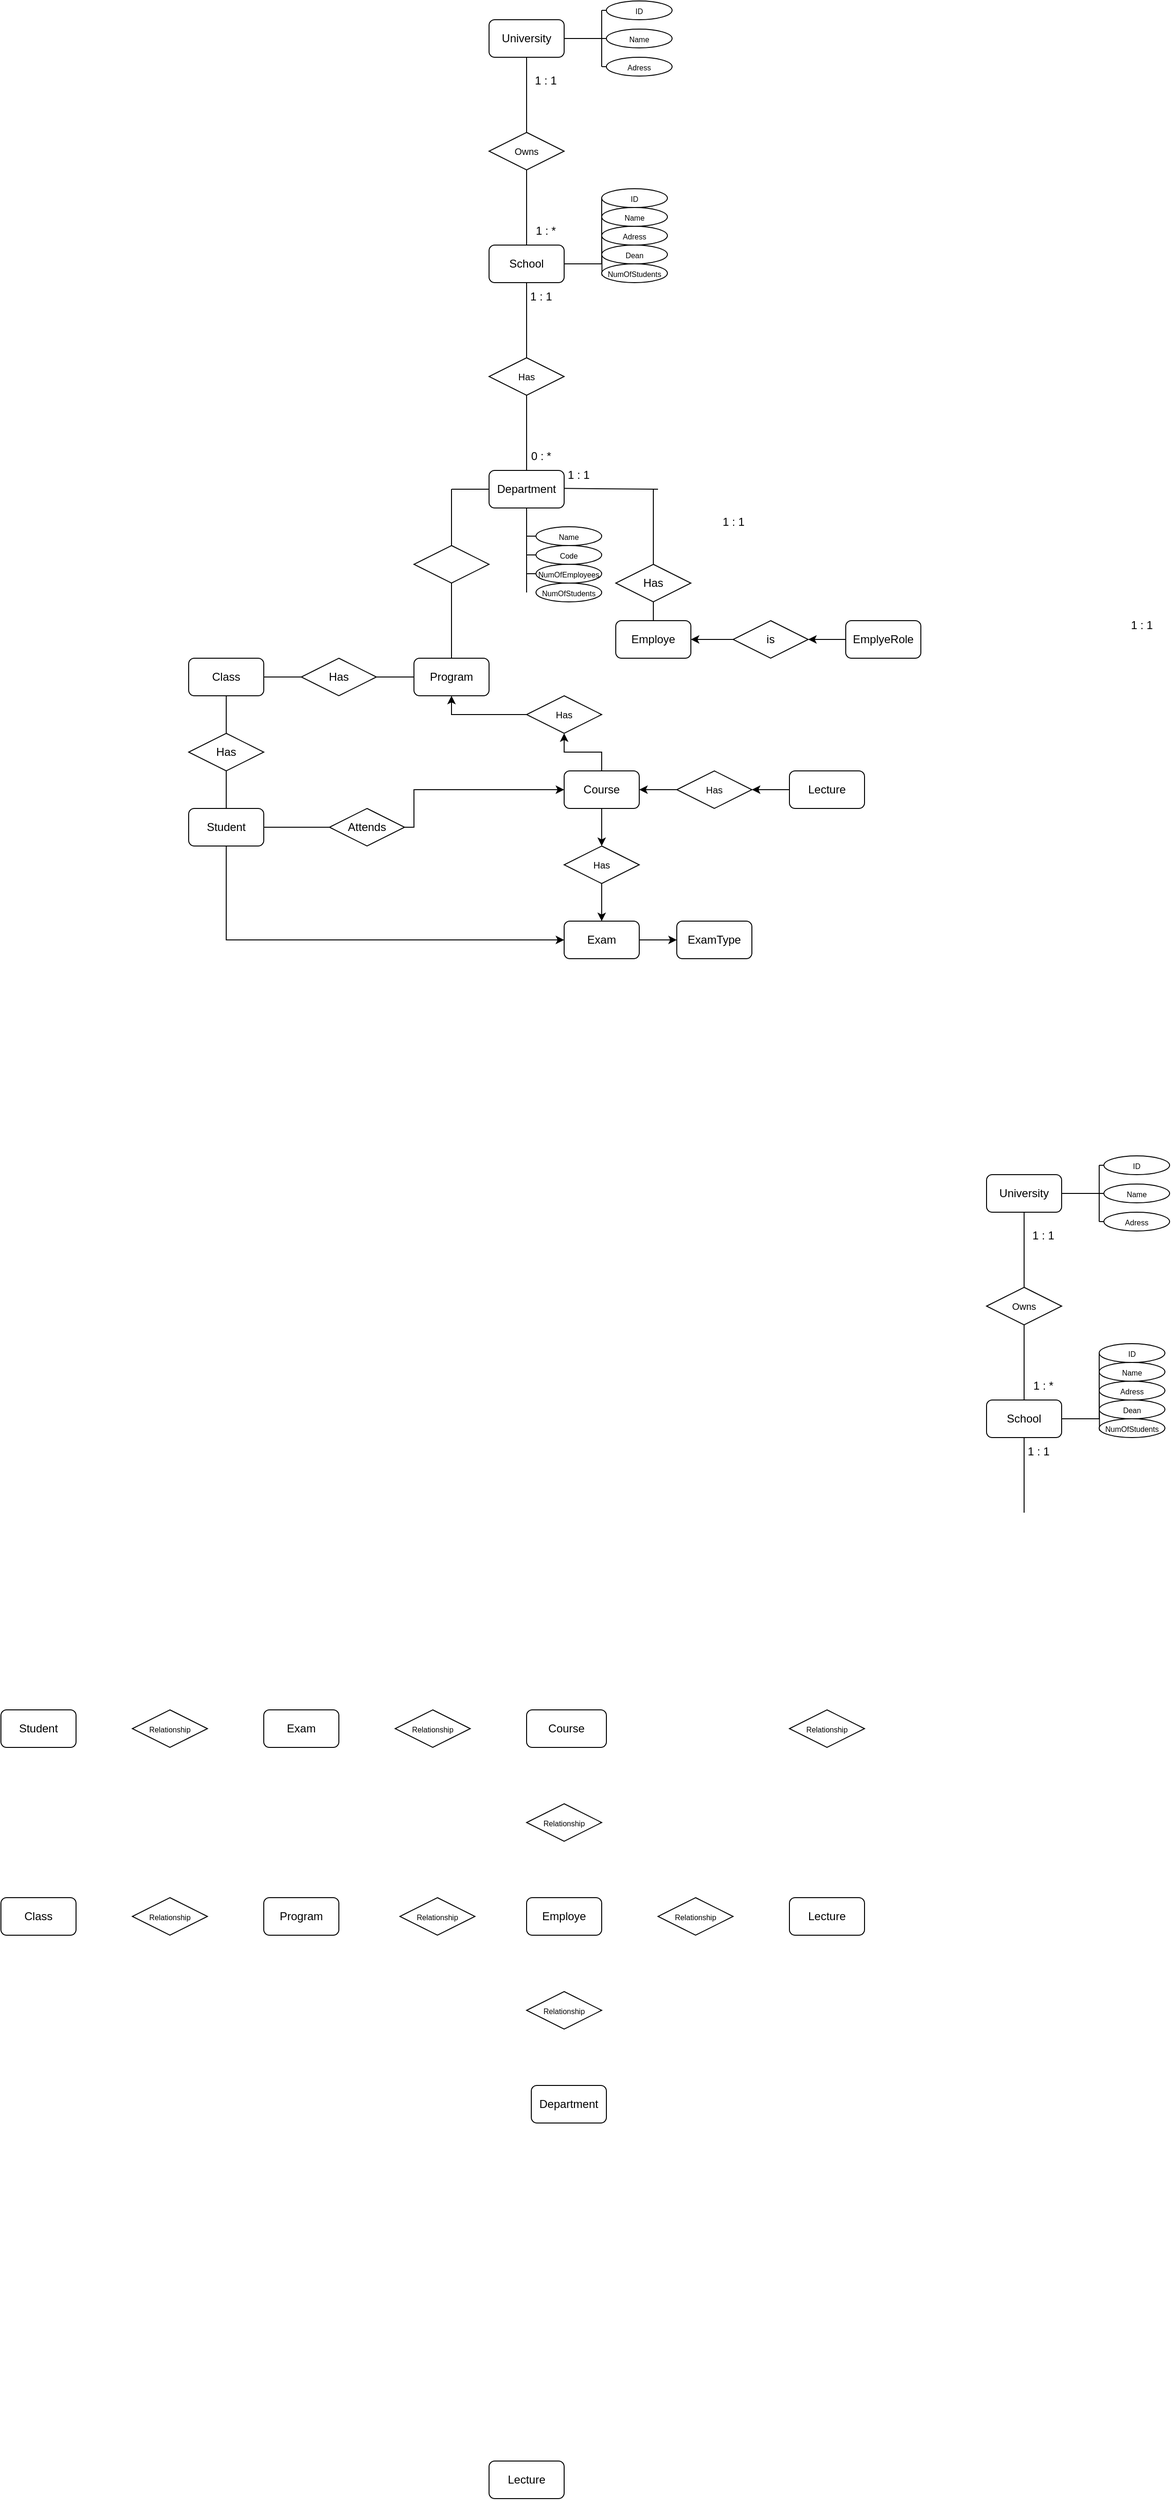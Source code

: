 <mxfile version="22.1.22" type="github">
  <diagram name="Page-1" id="-8_jqryATw5m6fWF47L4">
    <mxGraphModel dx="2916" dy="1145" grid="1" gridSize="10" guides="1" tooltips="1" connect="1" arrows="1" fold="1" page="1" pageScale="1" pageWidth="850" pageHeight="1100" math="0" shadow="0">
      <root>
        <mxCell id="0" />
        <mxCell id="1" parent="0" />
        <mxCell id="e0mLA-WiKFHPmeCHb7jd-38" value="" style="edgeStyle=orthogonalEdgeStyle;rounded=0;orthogonalLoop=1;jettySize=auto;html=1;endArrow=none;endFill=0;entryX=0.5;entryY=0;entryDx=0;entryDy=0;" parent="1" source="e0mLA-WiKFHPmeCHb7jd-3" target="e0mLA-WiKFHPmeCHb7jd-68" edge="1">
          <mxGeometry relative="1" as="geometry">
            <mxPoint x="520" y="400" as="targetPoint" />
          </mxGeometry>
        </mxCell>
        <mxCell id="e0mLA-WiKFHPmeCHb7jd-3" value="School" style="rounded=1;whiteSpace=wrap;html=1;" parent="1" vertex="1">
          <mxGeometry x="480" y="280" width="80" height="40" as="geometry" />
        </mxCell>
        <mxCell id="e0mLA-WiKFHPmeCHb7jd-4" value="University" style="rounded=1;whiteSpace=wrap;html=1;" parent="1" vertex="1">
          <mxGeometry x="480" y="40" width="80" height="40" as="geometry" />
        </mxCell>
        <mxCell id="e0mLA-WiKFHPmeCHb7jd-11" style="edgeStyle=orthogonalEdgeStyle;rounded=0;orthogonalLoop=1;jettySize=auto;html=1;exitX=0.5;exitY=0;exitDx=0;exitDy=0;entryX=0.5;entryY=1;entryDx=0;entryDy=0;endArrow=none;endFill=0;" parent="1" source="e0mLA-WiKFHPmeCHb7jd-69" target="e0mLA-WiKFHPmeCHb7jd-4" edge="1">
          <mxGeometry relative="1" as="geometry">
            <mxPoint x="520" y="171.25" as="sourcePoint" />
          </mxGeometry>
        </mxCell>
        <mxCell id="e0mLA-WiKFHPmeCHb7jd-10" value="" style="endArrow=none;html=1;rounded=0;exitX=0.5;exitY=0;exitDx=0;exitDy=0;entryX=0.5;entryY=1;entryDx=0;entryDy=0;" parent="1" source="e0mLA-WiKFHPmeCHb7jd-3" target="e0mLA-WiKFHPmeCHb7jd-69" edge="1">
          <mxGeometry width="50" height="50" relative="1" as="geometry">
            <mxPoint x="570" y="200" as="sourcePoint" />
            <mxPoint x="520" y="223.75" as="targetPoint" />
          </mxGeometry>
        </mxCell>
        <mxCell id="e0mLA-WiKFHPmeCHb7jd-12" value="1 : *" style="text;html=1;align=center;verticalAlign=middle;resizable=0;points=[];autosize=1;strokeColor=none;fillColor=none;" parent="1" vertex="1">
          <mxGeometry x="520" y="250" width="40" height="30" as="geometry" />
        </mxCell>
        <mxCell id="e0mLA-WiKFHPmeCHb7jd-13" value="1 : 1" style="text;html=1;align=center;verticalAlign=middle;resizable=0;points=[];autosize=1;strokeColor=none;fillColor=none;" parent="1" vertex="1">
          <mxGeometry x="515" y="90" width="50" height="30" as="geometry" />
        </mxCell>
        <mxCell id="e0mLA-WiKFHPmeCHb7jd-36" value="" style="edgeStyle=orthogonalEdgeStyle;rounded=0;orthogonalLoop=1;jettySize=auto;html=1;endArrow=none;endFill=0;entryX=0.5;entryY=1;entryDx=0;entryDy=0;entryPerimeter=0;" parent="1" source="e0mLA-WiKFHPmeCHb7jd-34" target="e0mLA-WiKFHPmeCHb7jd-68" edge="1">
          <mxGeometry relative="1" as="geometry">
            <mxPoint x="520.021" y="460.625" as="targetPoint" />
          </mxGeometry>
        </mxCell>
        <mxCell id="B3pZKYcBKJ9FjqB-BN67-42" style="edgeStyle=orthogonalEdgeStyle;rounded=0;orthogonalLoop=1;jettySize=auto;html=1;exitX=0.5;exitY=1;exitDx=0;exitDy=0;endArrow=none;endFill=0;" edge="1" parent="1" source="e0mLA-WiKFHPmeCHb7jd-34">
          <mxGeometry relative="1" as="geometry">
            <mxPoint x="520" y="650" as="targetPoint" />
          </mxGeometry>
        </mxCell>
        <mxCell id="e0mLA-WiKFHPmeCHb7jd-34" value="Department" style="rounded=1;whiteSpace=wrap;html=1;" parent="1" vertex="1">
          <mxGeometry x="480" y="520" width="80" height="40" as="geometry" />
        </mxCell>
        <mxCell id="e0mLA-WiKFHPmeCHb7jd-84" value="" style="edgeStyle=orthogonalEdgeStyle;rounded=0;orthogonalLoop=1;jettySize=auto;html=1;endArrow=none;endFill=0;" parent="1" source="e0mLA-WiKFHPmeCHb7jd-40" target="e0mLA-WiKFHPmeCHb7jd-83" edge="1">
          <mxGeometry relative="1" as="geometry" />
        </mxCell>
        <mxCell id="e0mLA-WiKFHPmeCHb7jd-40" value="Program" style="rounded=1;whiteSpace=wrap;html=1;" parent="1" vertex="1">
          <mxGeometry x="400" y="720" width="80" height="40" as="geometry" />
        </mxCell>
        <mxCell id="B3pZKYcBKJ9FjqB-BN67-111" value="" style="edgeStyle=orthogonalEdgeStyle;rounded=0;orthogonalLoop=1;jettySize=auto;html=1;" edge="1" parent="1" source="e0mLA-WiKFHPmeCHb7jd-43" target="B3pZKYcBKJ9FjqB-BN67-110">
          <mxGeometry relative="1" as="geometry" />
        </mxCell>
        <mxCell id="B3pZKYcBKJ9FjqB-BN67-113" style="edgeStyle=orthogonalEdgeStyle;rounded=0;orthogonalLoop=1;jettySize=auto;html=1;exitX=0.5;exitY=0;exitDx=0;exitDy=0;entryX=0.5;entryY=1;entryDx=0;entryDy=0;" edge="1" parent="1" source="e0mLA-WiKFHPmeCHb7jd-43" target="B3pZKYcBKJ9FjqB-BN67-93">
          <mxGeometry relative="1" as="geometry" />
        </mxCell>
        <mxCell id="e0mLA-WiKFHPmeCHb7jd-43" value="Course" style="rounded=1;whiteSpace=wrap;html=1;" parent="1" vertex="1">
          <mxGeometry x="560" y="840" width="80" height="40" as="geometry" />
        </mxCell>
        <mxCell id="e0mLA-WiKFHPmeCHb7jd-48" value="Employe" style="rounded=1;whiteSpace=wrap;html=1;" parent="1" vertex="1">
          <mxGeometry x="615" y="680" width="80" height="40" as="geometry" />
        </mxCell>
        <mxCell id="e0mLA-WiKFHPmeCHb7jd-73" value="" style="edgeStyle=orthogonalEdgeStyle;rounded=0;orthogonalLoop=1;jettySize=auto;html=1;endArrow=none;endFill=0;" parent="1" source="e0mLA-WiKFHPmeCHb7jd-65" target="e0mLA-WiKFHPmeCHb7jd-48" edge="1">
          <mxGeometry relative="1" as="geometry" />
        </mxCell>
        <mxCell id="B3pZKYcBKJ9FjqB-BN67-96" style="edgeStyle=orthogonalEdgeStyle;rounded=0;orthogonalLoop=1;jettySize=auto;html=1;endArrow=none;endFill=0;" edge="1" parent="1" source="e0mLA-WiKFHPmeCHb7jd-65">
          <mxGeometry relative="1" as="geometry">
            <mxPoint x="655" y="540" as="targetPoint" />
          </mxGeometry>
        </mxCell>
        <mxCell id="e0mLA-WiKFHPmeCHb7jd-65" value="Has" style="rhombus;whiteSpace=wrap;html=1;" parent="1" vertex="1">
          <mxGeometry x="615" y="620" width="80" height="40" as="geometry" />
        </mxCell>
        <mxCell id="e0mLA-WiKFHPmeCHb7jd-66" value="" style="rhombus;whiteSpace=wrap;html=1;" parent="1" vertex="1">
          <mxGeometry x="400" y="600" width="80" height="40" as="geometry" />
        </mxCell>
        <mxCell id="e0mLA-WiKFHPmeCHb7jd-68" value="&lt;font style=&quot;font-size: 10px;&quot;&gt;Has&lt;/font&gt;" style="rhombus;whiteSpace=wrap;html=1;" parent="1" vertex="1">
          <mxGeometry x="480" y="400" width="80" height="40" as="geometry" />
        </mxCell>
        <mxCell id="e0mLA-WiKFHPmeCHb7jd-69" value="&lt;font style=&quot;font-size: 10px; font-weight: normal;&quot;&gt;Owns&lt;/font&gt;" style="rhombus;whiteSpace=wrap;html=1;fontStyle=1" parent="1" vertex="1">
          <mxGeometry x="480" y="160" width="80" height="40" as="geometry" />
        </mxCell>
        <mxCell id="B3pZKYcBKJ9FjqB-BN67-74" style="edgeStyle=orthogonalEdgeStyle;rounded=0;orthogonalLoop=1;jettySize=auto;html=1;exitX=1;exitY=0.5;exitDx=0;exitDy=0;entryX=0;entryY=0.5;entryDx=0;entryDy=0;" edge="1" parent="1" source="e0mLA-WiKFHPmeCHb7jd-80" target="e0mLA-WiKFHPmeCHb7jd-90">
          <mxGeometry relative="1" as="geometry" />
        </mxCell>
        <mxCell id="e0mLA-WiKFHPmeCHb7jd-80" value="Exam" style="rounded=1;whiteSpace=wrap;html=1;" parent="1" vertex="1">
          <mxGeometry x="560" y="1000" width="80" height="40" as="geometry" />
        </mxCell>
        <mxCell id="B3pZKYcBKJ9FjqB-BN67-73" style="edgeStyle=orthogonalEdgeStyle;rounded=0;orthogonalLoop=1;jettySize=auto;html=1;exitX=0.5;exitY=1;exitDx=0;exitDy=0;entryX=0;entryY=0.5;entryDx=0;entryDy=0;" edge="1" parent="1" source="e0mLA-WiKFHPmeCHb7jd-82" target="e0mLA-WiKFHPmeCHb7jd-80">
          <mxGeometry relative="1" as="geometry" />
        </mxCell>
        <mxCell id="B3pZKYcBKJ9FjqB-BN67-115" style="edgeStyle=orthogonalEdgeStyle;rounded=0;orthogonalLoop=1;jettySize=auto;html=1;entryX=0;entryY=0.5;entryDx=0;entryDy=0;" edge="1" parent="1" source="e0mLA-WiKFHPmeCHb7jd-82" target="e0mLA-WiKFHPmeCHb7jd-43">
          <mxGeometry relative="1" as="geometry" />
        </mxCell>
        <mxCell id="e0mLA-WiKFHPmeCHb7jd-82" value="Student" style="rounded=1;whiteSpace=wrap;html=1;" parent="1" vertex="1">
          <mxGeometry x="160" y="880" width="80" height="40" as="geometry" />
        </mxCell>
        <mxCell id="e0mLA-WiKFHPmeCHb7jd-83" value="Has" style="rhombus;whiteSpace=wrap;html=1;" parent="1" vertex="1">
          <mxGeometry x="280" y="720" width="80" height="40" as="geometry" />
        </mxCell>
        <mxCell id="e0mLA-WiKFHPmeCHb7jd-90" value="ExamType" style="rounded=1;whiteSpace=wrap;html=1;" parent="1" vertex="1">
          <mxGeometry x="680" y="1000" width="80" height="40" as="geometry" />
        </mxCell>
        <mxCell id="B3pZKYcBKJ9FjqB-BN67-1" value="&lt;font style=&quot;font-size: 8px;&quot;&gt;ID&lt;/font&gt;" style="ellipse;whiteSpace=wrap;html=1;" vertex="1" parent="1">
          <mxGeometry x="605" y="20" width="70" height="20" as="geometry" />
        </mxCell>
        <mxCell id="B3pZKYcBKJ9FjqB-BN67-2" value="&lt;span style=&quot;font-size: 8px;&quot;&gt;Name&lt;/span&gt;" style="ellipse;whiteSpace=wrap;html=1;" vertex="1" parent="1">
          <mxGeometry x="605" y="50" width="70" height="20" as="geometry" />
        </mxCell>
        <mxCell id="B3pZKYcBKJ9FjqB-BN67-3" value="&lt;font style=&quot;font-size: 8px;&quot;&gt;Adress&lt;/font&gt;" style="ellipse;whiteSpace=wrap;html=1;" vertex="1" parent="1">
          <mxGeometry x="605" y="80" width="70" height="20" as="geometry" />
        </mxCell>
        <mxCell id="B3pZKYcBKJ9FjqB-BN67-4" value="" style="endArrow=none;html=1;rounded=0;exitX=1;exitY=0.5;exitDx=0;exitDy=0;" edge="1" parent="1" source="e0mLA-WiKFHPmeCHb7jd-4">
          <mxGeometry width="50" height="50" relative="1" as="geometry">
            <mxPoint x="630" y="90" as="sourcePoint" />
            <mxPoint x="600" y="60" as="targetPoint" />
          </mxGeometry>
        </mxCell>
        <mxCell id="B3pZKYcBKJ9FjqB-BN67-5" value="" style="endArrow=none;html=1;rounded=0;" edge="1" parent="1">
          <mxGeometry width="50" height="50" relative="1" as="geometry">
            <mxPoint x="600" y="30" as="sourcePoint" />
            <mxPoint x="600" y="60" as="targetPoint" />
          </mxGeometry>
        </mxCell>
        <mxCell id="B3pZKYcBKJ9FjqB-BN67-6" value="" style="endArrow=none;html=1;rounded=0;" edge="1" parent="1">
          <mxGeometry width="50" height="50" relative="1" as="geometry">
            <mxPoint x="600" y="60" as="sourcePoint" />
            <mxPoint x="600" y="90" as="targetPoint" />
          </mxGeometry>
        </mxCell>
        <mxCell id="B3pZKYcBKJ9FjqB-BN67-7" value="" style="endArrow=none;html=1;rounded=0;entryX=0;entryY=0.5;entryDx=0;entryDy=0;" edge="1" parent="1" target="B3pZKYcBKJ9FjqB-BN67-3">
          <mxGeometry width="50" height="50" relative="1" as="geometry">
            <mxPoint x="600" y="90" as="sourcePoint" />
            <mxPoint x="670" y="40" as="targetPoint" />
          </mxGeometry>
        </mxCell>
        <mxCell id="B3pZKYcBKJ9FjqB-BN67-8" value="" style="endArrow=none;html=1;rounded=0;" edge="1" parent="1">
          <mxGeometry width="50" height="50" relative="1" as="geometry">
            <mxPoint x="600" y="30" as="sourcePoint" />
            <mxPoint x="600" y="30" as="targetPoint" />
          </mxGeometry>
        </mxCell>
        <mxCell id="B3pZKYcBKJ9FjqB-BN67-11" value="" style="endArrow=none;html=1;rounded=0;entryX=0;entryY=0.5;entryDx=0;entryDy=0;" edge="1" parent="1" target="B3pZKYcBKJ9FjqB-BN67-1">
          <mxGeometry width="50" height="50" relative="1" as="geometry">
            <mxPoint x="600" y="30" as="sourcePoint" />
            <mxPoint x="650" y="40" as="targetPoint" />
          </mxGeometry>
        </mxCell>
        <mxCell id="B3pZKYcBKJ9FjqB-BN67-12" value="" style="endArrow=none;html=1;rounded=0;entryX=0;entryY=0.5;entryDx=0;entryDy=0;" edge="1" parent="1" target="B3pZKYcBKJ9FjqB-BN67-2">
          <mxGeometry width="50" height="50" relative="1" as="geometry">
            <mxPoint x="600" y="60" as="sourcePoint" />
            <mxPoint x="650" y="40" as="targetPoint" />
          </mxGeometry>
        </mxCell>
        <mxCell id="B3pZKYcBKJ9FjqB-BN67-13" value="&lt;font style=&quot;font-size: 8px;&quot;&gt;ID&lt;/font&gt;" style="ellipse;whiteSpace=wrap;html=1;" vertex="1" parent="1">
          <mxGeometry x="600" y="220" width="70" height="20" as="geometry" />
        </mxCell>
        <mxCell id="B3pZKYcBKJ9FjqB-BN67-14" value="&lt;span style=&quot;font-size: 8px;&quot;&gt;Name&lt;/span&gt;" style="ellipse;whiteSpace=wrap;html=1;" vertex="1" parent="1">
          <mxGeometry x="600" y="240" width="70" height="20" as="geometry" />
        </mxCell>
        <mxCell id="B3pZKYcBKJ9FjqB-BN67-15" value="&lt;font style=&quot;font-size: 8px;&quot;&gt;Adress&lt;/font&gt;" style="ellipse;whiteSpace=wrap;html=1;" vertex="1" parent="1">
          <mxGeometry x="600" y="260" width="70" height="20" as="geometry" />
        </mxCell>
        <mxCell id="B3pZKYcBKJ9FjqB-BN67-16" value="" style="endArrow=none;html=1;rounded=0;exitX=1;exitY=0.5;exitDx=0;exitDy=0;" edge="1" parent="1">
          <mxGeometry width="50" height="50" relative="1" as="geometry">
            <mxPoint x="560" y="300" as="sourcePoint" />
            <mxPoint x="600" y="300" as="targetPoint" />
          </mxGeometry>
        </mxCell>
        <mxCell id="B3pZKYcBKJ9FjqB-BN67-17" value="" style="endArrow=none;html=1;rounded=0;" edge="1" parent="1">
          <mxGeometry width="50" height="50" relative="1" as="geometry">
            <mxPoint x="600" y="270" as="sourcePoint" />
            <mxPoint x="600" y="300" as="targetPoint" />
          </mxGeometry>
        </mxCell>
        <mxCell id="B3pZKYcBKJ9FjqB-BN67-19" value="" style="endArrow=none;html=1;rounded=0;entryX=0;entryY=0.5;entryDx=0;entryDy=0;exitX=0.005;exitY=0.633;exitDx=0;exitDy=0;exitPerimeter=0;" edge="1" parent="1" target="B3pZKYcBKJ9FjqB-BN67-15" source="B3pZKYcBKJ9FjqB-BN67-24">
          <mxGeometry width="50" height="50" relative="1" as="geometry">
            <mxPoint x="600" y="330" as="sourcePoint" />
            <mxPoint x="670" y="280" as="targetPoint" />
          </mxGeometry>
        </mxCell>
        <mxCell id="B3pZKYcBKJ9FjqB-BN67-20" value="" style="endArrow=none;html=1;rounded=0;" edge="1" parent="1">
          <mxGeometry width="50" height="50" relative="1" as="geometry">
            <mxPoint x="600" y="270" as="sourcePoint" />
            <mxPoint x="600" y="270" as="targetPoint" />
          </mxGeometry>
        </mxCell>
        <mxCell id="B3pZKYcBKJ9FjqB-BN67-21" value="" style="endArrow=none;html=1;rounded=0;entryX=0;entryY=0.5;entryDx=0;entryDy=0;" edge="1" parent="1" target="B3pZKYcBKJ9FjqB-BN67-13">
          <mxGeometry width="50" height="50" relative="1" as="geometry">
            <mxPoint x="600" y="270" as="sourcePoint" />
            <mxPoint x="650" y="280" as="targetPoint" />
          </mxGeometry>
        </mxCell>
        <mxCell id="B3pZKYcBKJ9FjqB-BN67-22" value="" style="endArrow=none;html=1;rounded=0;entryX=0;entryY=0.5;entryDx=0;entryDy=0;" edge="1" parent="1" target="B3pZKYcBKJ9FjqB-BN67-14">
          <mxGeometry width="50" height="50" relative="1" as="geometry">
            <mxPoint x="600" y="300" as="sourcePoint" />
            <mxPoint x="650" y="280" as="targetPoint" />
          </mxGeometry>
        </mxCell>
        <mxCell id="B3pZKYcBKJ9FjqB-BN67-23" value="&lt;font style=&quot;font-size: 8px;&quot;&gt;Dean&lt;/font&gt;" style="ellipse;whiteSpace=wrap;html=1;" vertex="1" parent="1">
          <mxGeometry x="600" y="280" width="70" height="20" as="geometry" />
        </mxCell>
        <mxCell id="B3pZKYcBKJ9FjqB-BN67-24" value="&lt;span style=&quot;font-size: 8px;&quot;&gt;NumOfStudents&lt;/span&gt;" style="ellipse;whiteSpace=wrap;html=1;" vertex="1" parent="1">
          <mxGeometry x="600" y="300" width="70" height="20" as="geometry" />
        </mxCell>
        <mxCell id="B3pZKYcBKJ9FjqB-BN67-103" value="" style="edgeStyle=orthogonalEdgeStyle;rounded=0;orthogonalLoop=1;jettySize=auto;html=1;" edge="1" parent="1" source="B3pZKYcBKJ9FjqB-BN67-28" target="B3pZKYcBKJ9FjqB-BN67-102">
          <mxGeometry relative="1" as="geometry" />
        </mxCell>
        <mxCell id="B3pZKYcBKJ9FjqB-BN67-28" value="Lecture" style="rounded=1;whiteSpace=wrap;html=1;" vertex="1" parent="1">
          <mxGeometry x="800" y="840" width="80" height="40" as="geometry" />
        </mxCell>
        <mxCell id="B3pZKYcBKJ9FjqB-BN67-31" value="Class" style="rounded=1;whiteSpace=wrap;html=1;" vertex="1" parent="1">
          <mxGeometry x="160" y="720" width="80" height="40" as="geometry" />
        </mxCell>
        <mxCell id="B3pZKYcBKJ9FjqB-BN67-35" value="Has" style="rhombus;whiteSpace=wrap;html=1;" vertex="1" parent="1">
          <mxGeometry x="160" y="800" width="80" height="40" as="geometry" />
        </mxCell>
        <mxCell id="B3pZKYcBKJ9FjqB-BN67-45" style="edgeStyle=orthogonalEdgeStyle;rounded=0;orthogonalLoop=1;jettySize=auto;html=1;exitX=0;exitY=0.5;exitDx=0;exitDy=0;endArrow=none;endFill=0;" edge="1" parent="1" source="B3pZKYcBKJ9FjqB-BN67-38">
          <mxGeometry relative="1" as="geometry">
            <mxPoint x="520" y="589.986" as="targetPoint" />
          </mxGeometry>
        </mxCell>
        <mxCell id="B3pZKYcBKJ9FjqB-BN67-38" value="&lt;span style=&quot;font-size: 8px;&quot;&gt;Name&lt;/span&gt;" style="ellipse;whiteSpace=wrap;html=1;" vertex="1" parent="1">
          <mxGeometry x="530" y="580" width="70" height="20" as="geometry" />
        </mxCell>
        <mxCell id="B3pZKYcBKJ9FjqB-BN67-44" style="edgeStyle=orthogonalEdgeStyle;rounded=0;orthogonalLoop=1;jettySize=auto;html=1;exitX=0;exitY=0.5;exitDx=0;exitDy=0;endArrow=none;endFill=0;" edge="1" parent="1" source="B3pZKYcBKJ9FjqB-BN67-39">
          <mxGeometry relative="1" as="geometry">
            <mxPoint x="520" y="609.986" as="targetPoint" />
          </mxGeometry>
        </mxCell>
        <mxCell id="B3pZKYcBKJ9FjqB-BN67-39" value="&lt;span style=&quot;font-size: 8px;&quot;&gt;Code&lt;/span&gt;" style="ellipse;whiteSpace=wrap;html=1;" vertex="1" parent="1">
          <mxGeometry x="530" y="600" width="70" height="20" as="geometry" />
        </mxCell>
        <mxCell id="B3pZKYcBKJ9FjqB-BN67-43" style="edgeStyle=orthogonalEdgeStyle;rounded=0;orthogonalLoop=1;jettySize=auto;html=1;exitX=0;exitY=0.5;exitDx=0;exitDy=0;endArrow=none;endFill=0;" edge="1" parent="1" source="B3pZKYcBKJ9FjqB-BN67-40">
          <mxGeometry relative="1" as="geometry">
            <mxPoint x="520" y="629.986" as="targetPoint" />
          </mxGeometry>
        </mxCell>
        <mxCell id="B3pZKYcBKJ9FjqB-BN67-40" value="&lt;span style=&quot;font-size: 8px;&quot;&gt;NumOfEmployees&lt;/span&gt;" style="ellipse;whiteSpace=wrap;html=1;" vertex="1" parent="1">
          <mxGeometry x="530" y="620" width="70" height="20" as="geometry" />
        </mxCell>
        <mxCell id="B3pZKYcBKJ9FjqB-BN67-41" value="&lt;span style=&quot;font-size: 8px;&quot;&gt;NumOfStudents&lt;/span&gt;" style="ellipse;whiteSpace=wrap;html=1;" vertex="1" parent="1">
          <mxGeometry x="530" y="640" width="70" height="20" as="geometry" />
        </mxCell>
        <mxCell id="B3pZKYcBKJ9FjqB-BN67-46" value="0 : *" style="text;html=1;align=center;verticalAlign=middle;resizable=0;points=[];autosize=1;strokeColor=none;fillColor=none;" vertex="1" parent="1">
          <mxGeometry x="515" y="490" width="40" height="30" as="geometry" />
        </mxCell>
        <mxCell id="B3pZKYcBKJ9FjqB-BN67-47" value="1 : 1" style="text;html=1;align=center;verticalAlign=middle;resizable=0;points=[];autosize=1;strokeColor=none;fillColor=none;" vertex="1" parent="1">
          <mxGeometry x="510" y="320" width="50" height="30" as="geometry" />
        </mxCell>
        <mxCell id="B3pZKYcBKJ9FjqB-BN67-51" value="1 : 1" style="text;html=1;align=center;verticalAlign=middle;resizable=0;points=[];autosize=1;strokeColor=none;fillColor=none;" vertex="1" parent="1">
          <mxGeometry x="550" y="510" width="50" height="30" as="geometry" />
        </mxCell>
        <mxCell id="B3pZKYcBKJ9FjqB-BN67-55" value="1 : 1" style="text;html=1;align=center;verticalAlign=middle;resizable=0;points=[];autosize=1;strokeColor=none;fillColor=none;" vertex="1" parent="1">
          <mxGeometry x="715" y="560" width="50" height="30" as="geometry" />
        </mxCell>
        <mxCell id="B3pZKYcBKJ9FjqB-BN67-64" value="" style="endArrow=none;html=1;rounded=0;exitX=0.5;exitY=0;exitDx=0;exitDy=0;entryX=0.5;entryY=1;entryDx=0;entryDy=0;" edge="1" parent="1" source="e0mLA-WiKFHPmeCHb7jd-40" target="e0mLA-WiKFHPmeCHb7jd-66">
          <mxGeometry width="50" height="50" relative="1" as="geometry">
            <mxPoint x="340" y="730" as="sourcePoint" />
            <mxPoint x="390" y="680" as="targetPoint" />
          </mxGeometry>
        </mxCell>
        <mxCell id="B3pZKYcBKJ9FjqB-BN67-65" value="" style="endArrow=none;html=1;rounded=0;" edge="1" parent="1">
          <mxGeometry width="50" height="50" relative="1" as="geometry">
            <mxPoint x="440" y="600" as="sourcePoint" />
            <mxPoint x="440" y="540" as="targetPoint" />
          </mxGeometry>
        </mxCell>
        <mxCell id="B3pZKYcBKJ9FjqB-BN67-66" value="" style="endArrow=none;html=1;rounded=0;exitX=0;exitY=0.5;exitDx=0;exitDy=0;" edge="1" parent="1" source="e0mLA-WiKFHPmeCHb7jd-34">
          <mxGeometry width="50" height="50" relative="1" as="geometry">
            <mxPoint x="340" y="730" as="sourcePoint" />
            <mxPoint x="440" y="540" as="targetPoint" />
          </mxGeometry>
        </mxCell>
        <mxCell id="B3pZKYcBKJ9FjqB-BN67-67" value="" style="endArrow=none;html=1;rounded=0;entryX=0;entryY=0.5;entryDx=0;entryDy=0;" edge="1" parent="1" target="e0mLA-WiKFHPmeCHb7jd-83">
          <mxGeometry width="50" height="50" relative="1" as="geometry">
            <mxPoint x="240" y="740" as="sourcePoint" />
            <mxPoint x="290" y="690" as="targetPoint" />
          </mxGeometry>
        </mxCell>
        <mxCell id="B3pZKYcBKJ9FjqB-BN67-68" value="" style="endArrow=none;html=1;rounded=0;exitX=0.5;exitY=0;exitDx=0;exitDy=0;" edge="1" parent="1" source="B3pZKYcBKJ9FjqB-BN67-35">
          <mxGeometry width="50" height="50" relative="1" as="geometry">
            <mxPoint x="150" y="810" as="sourcePoint" />
            <mxPoint x="200" y="760" as="targetPoint" />
          </mxGeometry>
        </mxCell>
        <mxCell id="B3pZKYcBKJ9FjqB-BN67-69" value="" style="endArrow=none;html=1;rounded=0;exitX=0.5;exitY=0;exitDx=0;exitDy=0;" edge="1" parent="1" source="e0mLA-WiKFHPmeCHb7jd-82">
          <mxGeometry width="50" height="50" relative="1" as="geometry">
            <mxPoint x="150" y="890" as="sourcePoint" />
            <mxPoint x="200" y="840" as="targetPoint" />
          </mxGeometry>
        </mxCell>
        <mxCell id="B3pZKYcBKJ9FjqB-BN67-114" style="edgeStyle=orthogonalEdgeStyle;rounded=0;orthogonalLoop=1;jettySize=auto;html=1;exitX=0;exitY=0.5;exitDx=0;exitDy=0;entryX=0.5;entryY=1;entryDx=0;entryDy=0;" edge="1" parent="1" source="B3pZKYcBKJ9FjqB-BN67-93" target="e0mLA-WiKFHPmeCHb7jd-40">
          <mxGeometry relative="1" as="geometry" />
        </mxCell>
        <mxCell id="B3pZKYcBKJ9FjqB-BN67-93" value="&lt;span style=&quot;font-weight: normal;&quot;&gt;&lt;font style=&quot;font-size: 10px;&quot;&gt;Has&lt;/font&gt;&lt;/span&gt;" style="rhombus;whiteSpace=wrap;html=1;fontStyle=1" vertex="1" parent="1">
          <mxGeometry x="520" y="760" width="80" height="40" as="geometry" />
        </mxCell>
        <mxCell id="B3pZKYcBKJ9FjqB-BN67-97" value="" style="endArrow=none;html=1;rounded=0;exitX=0.201;exitY=0.972;exitDx=0;exitDy=0;exitPerimeter=0;" edge="1" parent="1" source="B3pZKYcBKJ9FjqB-BN67-51">
          <mxGeometry width="50" height="50" relative="1" as="geometry">
            <mxPoint x="590" y="590" as="sourcePoint" />
            <mxPoint x="660" y="540" as="targetPoint" />
          </mxGeometry>
        </mxCell>
        <mxCell id="B3pZKYcBKJ9FjqB-BN67-101" value="1 : 1" style="text;html=1;align=center;verticalAlign=middle;resizable=0;points=[];autosize=1;strokeColor=none;fillColor=none;" vertex="1" parent="1">
          <mxGeometry x="1150" y="670" width="50" height="30" as="geometry" />
        </mxCell>
        <mxCell id="B3pZKYcBKJ9FjqB-BN67-104" value="" style="edgeStyle=orthogonalEdgeStyle;rounded=0;orthogonalLoop=1;jettySize=auto;html=1;" edge="1" parent="1" source="B3pZKYcBKJ9FjqB-BN67-102" target="e0mLA-WiKFHPmeCHb7jd-43">
          <mxGeometry relative="1" as="geometry" />
        </mxCell>
        <mxCell id="B3pZKYcBKJ9FjqB-BN67-102" value="&lt;span style=&quot;font-weight: normal;&quot;&gt;&lt;font style=&quot;font-size: 10px;&quot;&gt;Has&lt;/font&gt;&lt;/span&gt;" style="rhombus;whiteSpace=wrap;html=1;fontStyle=1" vertex="1" parent="1">
          <mxGeometry x="680" y="840" width="80" height="40" as="geometry" />
        </mxCell>
        <mxCell id="B3pZKYcBKJ9FjqB-BN67-109" value="" style="edgeStyle=orthogonalEdgeStyle;rounded=0;orthogonalLoop=1;jettySize=auto;html=1;" edge="1" parent="1" source="B3pZKYcBKJ9FjqB-BN67-106" target="B3pZKYcBKJ9FjqB-BN67-107">
          <mxGeometry relative="1" as="geometry" />
        </mxCell>
        <mxCell id="B3pZKYcBKJ9FjqB-BN67-106" value="EmplyeRole" style="rounded=1;whiteSpace=wrap;html=1;" vertex="1" parent="1">
          <mxGeometry x="860" y="680" width="80" height="40" as="geometry" />
        </mxCell>
        <mxCell id="B3pZKYcBKJ9FjqB-BN67-108" value="" style="edgeStyle=orthogonalEdgeStyle;rounded=0;orthogonalLoop=1;jettySize=auto;html=1;" edge="1" parent="1" source="B3pZKYcBKJ9FjqB-BN67-107" target="e0mLA-WiKFHPmeCHb7jd-48">
          <mxGeometry relative="1" as="geometry" />
        </mxCell>
        <mxCell id="B3pZKYcBKJ9FjqB-BN67-107" value="is" style="rhombus;whiteSpace=wrap;html=1;" vertex="1" parent="1">
          <mxGeometry x="740" y="680" width="80" height="40" as="geometry" />
        </mxCell>
        <mxCell id="B3pZKYcBKJ9FjqB-BN67-112" value="" style="edgeStyle=orthogonalEdgeStyle;rounded=0;orthogonalLoop=1;jettySize=auto;html=1;" edge="1" parent="1" source="B3pZKYcBKJ9FjqB-BN67-110" target="e0mLA-WiKFHPmeCHb7jd-80">
          <mxGeometry relative="1" as="geometry" />
        </mxCell>
        <mxCell id="B3pZKYcBKJ9FjqB-BN67-110" value="&lt;span style=&quot;font-weight: normal;&quot;&gt;&lt;font style=&quot;font-size: 10px;&quot;&gt;Has&lt;/font&gt;&lt;/span&gt;" style="rhombus;whiteSpace=wrap;html=1;fontStyle=1" vertex="1" parent="1">
          <mxGeometry x="560" y="920" width="80" height="40" as="geometry" />
        </mxCell>
        <mxCell id="B3pZKYcBKJ9FjqB-BN67-116" value="Attends" style="rhombus;whiteSpace=wrap;html=1;" vertex="1" parent="1">
          <mxGeometry x="310" y="880" width="80" height="40" as="geometry" />
        </mxCell>
        <mxCell id="B3pZKYcBKJ9FjqB-BN67-118" value="" style="edgeStyle=orthogonalEdgeStyle;rounded=0;orthogonalLoop=1;jettySize=auto;html=1;endArrow=none;endFill=0;entryX=0.5;entryY=0;entryDx=0;entryDy=0;" edge="1" parent="1" source="B3pZKYcBKJ9FjqB-BN67-119">
          <mxGeometry relative="1" as="geometry">
            <mxPoint x="1050" y="1630" as="targetPoint" />
          </mxGeometry>
        </mxCell>
        <mxCell id="B3pZKYcBKJ9FjqB-BN67-119" value="School" style="rounded=1;whiteSpace=wrap;html=1;" vertex="1" parent="1">
          <mxGeometry x="1010" y="1510" width="80" height="40" as="geometry" />
        </mxCell>
        <mxCell id="B3pZKYcBKJ9FjqB-BN67-120" value="University" style="rounded=1;whiteSpace=wrap;html=1;" vertex="1" parent="1">
          <mxGeometry x="1010" y="1270" width="80" height="40" as="geometry" />
        </mxCell>
        <mxCell id="B3pZKYcBKJ9FjqB-BN67-121" style="edgeStyle=orthogonalEdgeStyle;rounded=0;orthogonalLoop=1;jettySize=auto;html=1;exitX=0.5;exitY=0;exitDx=0;exitDy=0;entryX=0.5;entryY=1;entryDx=0;entryDy=0;endArrow=none;endFill=0;" edge="1" parent="1" source="B3pZKYcBKJ9FjqB-BN67-139" target="B3pZKYcBKJ9FjqB-BN67-120">
          <mxGeometry relative="1" as="geometry">
            <mxPoint x="1050" y="1401.25" as="sourcePoint" />
          </mxGeometry>
        </mxCell>
        <mxCell id="B3pZKYcBKJ9FjqB-BN67-122" value="" style="endArrow=none;html=1;rounded=0;exitX=0.5;exitY=0;exitDx=0;exitDy=0;entryX=0.5;entryY=1;entryDx=0;entryDy=0;" edge="1" parent="1" source="B3pZKYcBKJ9FjqB-BN67-119" target="B3pZKYcBKJ9FjqB-BN67-139">
          <mxGeometry width="50" height="50" relative="1" as="geometry">
            <mxPoint x="1100" y="1430" as="sourcePoint" />
            <mxPoint x="1050" y="1453.75" as="targetPoint" />
          </mxGeometry>
        </mxCell>
        <mxCell id="B3pZKYcBKJ9FjqB-BN67-123" value="1 : *" style="text;html=1;align=center;verticalAlign=middle;resizable=0;points=[];autosize=1;strokeColor=none;fillColor=none;" vertex="1" parent="1">
          <mxGeometry x="1050" y="1480" width="40" height="30" as="geometry" />
        </mxCell>
        <mxCell id="B3pZKYcBKJ9FjqB-BN67-124" value="1 : 1" style="text;html=1;align=center;verticalAlign=middle;resizable=0;points=[];autosize=1;strokeColor=none;fillColor=none;" vertex="1" parent="1">
          <mxGeometry x="1045" y="1320" width="50" height="30" as="geometry" />
        </mxCell>
        <mxCell id="B3pZKYcBKJ9FjqB-BN67-127" value="Department" style="rounded=1;whiteSpace=wrap;html=1;" vertex="1" parent="1">
          <mxGeometry x="525" y="2240" width="80" height="40" as="geometry" />
        </mxCell>
        <mxCell id="B3pZKYcBKJ9FjqB-BN67-129" value="Program" style="rounded=1;whiteSpace=wrap;html=1;" vertex="1" parent="1">
          <mxGeometry x="240" y="2040" width="80" height="40" as="geometry" />
        </mxCell>
        <mxCell id="B3pZKYcBKJ9FjqB-BN67-132" value="Course" style="rounded=1;whiteSpace=wrap;html=1;" vertex="1" parent="1">
          <mxGeometry x="520" y="1840" width="85" height="40" as="geometry" />
        </mxCell>
        <mxCell id="B3pZKYcBKJ9FjqB-BN67-133" value="Employe" style="rounded=1;whiteSpace=wrap;html=1;" vertex="1" parent="1">
          <mxGeometry x="520" y="2040" width="80" height="40" as="geometry" />
        </mxCell>
        <mxCell id="B3pZKYcBKJ9FjqB-BN67-139" value="&lt;font style=&quot;font-size: 10px; font-weight: normal;&quot;&gt;Owns&lt;/font&gt;" style="rhombus;whiteSpace=wrap;html=1;fontStyle=1" vertex="1" parent="1">
          <mxGeometry x="1010" y="1390" width="80" height="40" as="geometry" />
        </mxCell>
        <mxCell id="B3pZKYcBKJ9FjqB-BN67-141" value="Exam" style="rounded=1;whiteSpace=wrap;html=1;" vertex="1" parent="1">
          <mxGeometry x="240" y="1840" width="80" height="40" as="geometry" />
        </mxCell>
        <mxCell id="B3pZKYcBKJ9FjqB-BN67-144" value="Student" style="rounded=1;whiteSpace=wrap;html=1;" vertex="1" parent="1">
          <mxGeometry x="-40" y="1840" width="80" height="40" as="geometry" />
        </mxCell>
        <mxCell id="B3pZKYcBKJ9FjqB-BN67-147" value="&lt;font style=&quot;font-size: 8px;&quot;&gt;ID&lt;/font&gt;" style="ellipse;whiteSpace=wrap;html=1;" vertex="1" parent="1">
          <mxGeometry x="1135" y="1250" width="70" height="20" as="geometry" />
        </mxCell>
        <mxCell id="B3pZKYcBKJ9FjqB-BN67-148" value="&lt;span style=&quot;font-size: 8px;&quot;&gt;Name&lt;/span&gt;" style="ellipse;whiteSpace=wrap;html=1;" vertex="1" parent="1">
          <mxGeometry x="1135" y="1280" width="70" height="20" as="geometry" />
        </mxCell>
        <mxCell id="B3pZKYcBKJ9FjqB-BN67-149" value="&lt;font style=&quot;font-size: 8px;&quot;&gt;Adress&lt;/font&gt;" style="ellipse;whiteSpace=wrap;html=1;" vertex="1" parent="1">
          <mxGeometry x="1135" y="1310" width="70" height="20" as="geometry" />
        </mxCell>
        <mxCell id="B3pZKYcBKJ9FjqB-BN67-150" value="" style="endArrow=none;html=1;rounded=0;exitX=1;exitY=0.5;exitDx=0;exitDy=0;" edge="1" parent="1" source="B3pZKYcBKJ9FjqB-BN67-120">
          <mxGeometry width="50" height="50" relative="1" as="geometry">
            <mxPoint x="1160" y="1320" as="sourcePoint" />
            <mxPoint x="1130" y="1290" as="targetPoint" />
          </mxGeometry>
        </mxCell>
        <mxCell id="B3pZKYcBKJ9FjqB-BN67-151" value="" style="endArrow=none;html=1;rounded=0;" edge="1" parent="1">
          <mxGeometry width="50" height="50" relative="1" as="geometry">
            <mxPoint x="1130" y="1260" as="sourcePoint" />
            <mxPoint x="1130" y="1290" as="targetPoint" />
          </mxGeometry>
        </mxCell>
        <mxCell id="B3pZKYcBKJ9FjqB-BN67-152" value="" style="endArrow=none;html=1;rounded=0;" edge="1" parent="1">
          <mxGeometry width="50" height="50" relative="1" as="geometry">
            <mxPoint x="1130" y="1290" as="sourcePoint" />
            <mxPoint x="1130" y="1320" as="targetPoint" />
          </mxGeometry>
        </mxCell>
        <mxCell id="B3pZKYcBKJ9FjqB-BN67-153" value="" style="endArrow=none;html=1;rounded=0;entryX=0;entryY=0.5;entryDx=0;entryDy=0;" edge="1" parent="1" target="B3pZKYcBKJ9FjqB-BN67-149">
          <mxGeometry width="50" height="50" relative="1" as="geometry">
            <mxPoint x="1130" y="1320" as="sourcePoint" />
            <mxPoint x="1200" y="1270" as="targetPoint" />
          </mxGeometry>
        </mxCell>
        <mxCell id="B3pZKYcBKJ9FjqB-BN67-154" value="" style="endArrow=none;html=1;rounded=0;" edge="1" parent="1">
          <mxGeometry width="50" height="50" relative="1" as="geometry">
            <mxPoint x="1130" y="1260" as="sourcePoint" />
            <mxPoint x="1130" y="1260" as="targetPoint" />
          </mxGeometry>
        </mxCell>
        <mxCell id="B3pZKYcBKJ9FjqB-BN67-155" value="" style="endArrow=none;html=1;rounded=0;entryX=0;entryY=0.5;entryDx=0;entryDy=0;" edge="1" parent="1" target="B3pZKYcBKJ9FjqB-BN67-147">
          <mxGeometry width="50" height="50" relative="1" as="geometry">
            <mxPoint x="1130" y="1260" as="sourcePoint" />
            <mxPoint x="1180" y="1270" as="targetPoint" />
          </mxGeometry>
        </mxCell>
        <mxCell id="B3pZKYcBKJ9FjqB-BN67-156" value="" style="endArrow=none;html=1;rounded=0;entryX=0;entryY=0.5;entryDx=0;entryDy=0;" edge="1" parent="1" target="B3pZKYcBKJ9FjqB-BN67-148">
          <mxGeometry width="50" height="50" relative="1" as="geometry">
            <mxPoint x="1130" y="1290" as="sourcePoint" />
            <mxPoint x="1180" y="1270" as="targetPoint" />
          </mxGeometry>
        </mxCell>
        <mxCell id="B3pZKYcBKJ9FjqB-BN67-157" value="&lt;font style=&quot;font-size: 8px;&quot;&gt;ID&lt;/font&gt;" style="ellipse;whiteSpace=wrap;html=1;" vertex="1" parent="1">
          <mxGeometry x="1130" y="1450" width="70" height="20" as="geometry" />
        </mxCell>
        <mxCell id="B3pZKYcBKJ9FjqB-BN67-158" value="&lt;span style=&quot;font-size: 8px;&quot;&gt;Name&lt;/span&gt;" style="ellipse;whiteSpace=wrap;html=1;" vertex="1" parent="1">
          <mxGeometry x="1130" y="1470" width="70" height="20" as="geometry" />
        </mxCell>
        <mxCell id="B3pZKYcBKJ9FjqB-BN67-159" value="&lt;font style=&quot;font-size: 8px;&quot;&gt;Adress&lt;/font&gt;" style="ellipse;whiteSpace=wrap;html=1;" vertex="1" parent="1">
          <mxGeometry x="1130" y="1490" width="70" height="20" as="geometry" />
        </mxCell>
        <mxCell id="B3pZKYcBKJ9FjqB-BN67-160" value="" style="endArrow=none;html=1;rounded=0;exitX=1;exitY=0.5;exitDx=0;exitDy=0;" edge="1" parent="1">
          <mxGeometry width="50" height="50" relative="1" as="geometry">
            <mxPoint x="1090" y="1530" as="sourcePoint" />
            <mxPoint x="1130" y="1530" as="targetPoint" />
          </mxGeometry>
        </mxCell>
        <mxCell id="B3pZKYcBKJ9FjqB-BN67-161" value="" style="endArrow=none;html=1;rounded=0;" edge="1" parent="1">
          <mxGeometry width="50" height="50" relative="1" as="geometry">
            <mxPoint x="1130" y="1500" as="sourcePoint" />
            <mxPoint x="1130" y="1530" as="targetPoint" />
          </mxGeometry>
        </mxCell>
        <mxCell id="B3pZKYcBKJ9FjqB-BN67-162" value="" style="endArrow=none;html=1;rounded=0;entryX=0;entryY=0.5;entryDx=0;entryDy=0;exitX=0.005;exitY=0.633;exitDx=0;exitDy=0;exitPerimeter=0;" edge="1" parent="1" source="B3pZKYcBKJ9FjqB-BN67-167" target="B3pZKYcBKJ9FjqB-BN67-159">
          <mxGeometry width="50" height="50" relative="1" as="geometry">
            <mxPoint x="1130" y="1560" as="sourcePoint" />
            <mxPoint x="1200" y="1510" as="targetPoint" />
          </mxGeometry>
        </mxCell>
        <mxCell id="B3pZKYcBKJ9FjqB-BN67-163" value="" style="endArrow=none;html=1;rounded=0;" edge="1" parent="1">
          <mxGeometry width="50" height="50" relative="1" as="geometry">
            <mxPoint x="1130" y="1500" as="sourcePoint" />
            <mxPoint x="1130" y="1500" as="targetPoint" />
          </mxGeometry>
        </mxCell>
        <mxCell id="B3pZKYcBKJ9FjqB-BN67-164" value="" style="endArrow=none;html=1;rounded=0;entryX=0;entryY=0.5;entryDx=0;entryDy=0;" edge="1" parent="1" target="B3pZKYcBKJ9FjqB-BN67-157">
          <mxGeometry width="50" height="50" relative="1" as="geometry">
            <mxPoint x="1130" y="1500" as="sourcePoint" />
            <mxPoint x="1180" y="1510" as="targetPoint" />
          </mxGeometry>
        </mxCell>
        <mxCell id="B3pZKYcBKJ9FjqB-BN67-165" value="" style="endArrow=none;html=1;rounded=0;entryX=0;entryY=0.5;entryDx=0;entryDy=0;" edge="1" parent="1" target="B3pZKYcBKJ9FjqB-BN67-158">
          <mxGeometry width="50" height="50" relative="1" as="geometry">
            <mxPoint x="1130" y="1530" as="sourcePoint" />
            <mxPoint x="1180" y="1510" as="targetPoint" />
          </mxGeometry>
        </mxCell>
        <mxCell id="B3pZKYcBKJ9FjqB-BN67-166" value="&lt;font style=&quot;font-size: 8px;&quot;&gt;Dean&lt;/font&gt;" style="ellipse;whiteSpace=wrap;html=1;" vertex="1" parent="1">
          <mxGeometry x="1130" y="1510" width="70" height="20" as="geometry" />
        </mxCell>
        <mxCell id="B3pZKYcBKJ9FjqB-BN67-167" value="&lt;span style=&quot;font-size: 8px;&quot;&gt;NumOfStudents&lt;/span&gt;" style="ellipse;whiteSpace=wrap;html=1;" vertex="1" parent="1">
          <mxGeometry x="1130" y="1530" width="70" height="20" as="geometry" />
        </mxCell>
        <mxCell id="B3pZKYcBKJ9FjqB-BN67-169" value="Lecture" style="rounded=1;whiteSpace=wrap;html=1;" vertex="1" parent="1">
          <mxGeometry x="800" y="2040" width="80" height="40" as="geometry" />
        </mxCell>
        <mxCell id="B3pZKYcBKJ9FjqB-BN67-170" value="Class" style="rounded=1;whiteSpace=wrap;html=1;" vertex="1" parent="1">
          <mxGeometry x="-40" y="2040" width="80" height="40" as="geometry" />
        </mxCell>
        <mxCell id="B3pZKYcBKJ9FjqB-BN67-180" value="1 : 1" style="text;html=1;align=center;verticalAlign=middle;resizable=0;points=[];autosize=1;strokeColor=none;fillColor=none;" vertex="1" parent="1">
          <mxGeometry x="1040" y="1550" width="50" height="30" as="geometry" />
        </mxCell>
        <mxCell id="B3pZKYcBKJ9FjqB-BN67-204" value="Lecture" style="rounded=1;whiteSpace=wrap;html=1;" vertex="1" parent="1">
          <mxGeometry x="480" y="2640" width="80" height="40" as="geometry" />
        </mxCell>
        <mxCell id="B3pZKYcBKJ9FjqB-BN67-205" value="&lt;font style=&quot;font-size: 8px;&quot;&gt;Relationship&lt;/font&gt;" style="shape=rhombus;perimeter=rhombusPerimeter;whiteSpace=wrap;html=1;align=center;" vertex="1" parent="1">
          <mxGeometry x="520" y="2140" width="80" height="40" as="geometry" />
        </mxCell>
        <mxCell id="B3pZKYcBKJ9FjqB-BN67-206" value="&lt;font style=&quot;font-size: 8px;&quot;&gt;Relationship&lt;/font&gt;" style="shape=rhombus;perimeter=rhombusPerimeter;whiteSpace=wrap;html=1;align=center;" vertex="1" parent="1">
          <mxGeometry x="385" y="2040" width="80" height="40" as="geometry" />
        </mxCell>
        <mxCell id="B3pZKYcBKJ9FjqB-BN67-207" value="&lt;font style=&quot;font-size: 8px;&quot;&gt;Relationship&lt;/font&gt;" style="shape=rhombus;perimeter=rhombusPerimeter;whiteSpace=wrap;html=1;align=center;" vertex="1" parent="1">
          <mxGeometry x="520" y="1940" width="80" height="40" as="geometry" />
        </mxCell>
        <mxCell id="B3pZKYcBKJ9FjqB-BN67-208" value="&lt;font style=&quot;font-size: 8px;&quot;&gt;Relationship&lt;/font&gt;" style="shape=rhombus;perimeter=rhombusPerimeter;whiteSpace=wrap;html=1;align=center;" vertex="1" parent="1">
          <mxGeometry x="100" y="2040" width="80" height="40" as="geometry" />
        </mxCell>
        <mxCell id="B3pZKYcBKJ9FjqB-BN67-209" value="&lt;font style=&quot;font-size: 8px;&quot;&gt;Relationship&lt;/font&gt;" style="shape=rhombus;perimeter=rhombusPerimeter;whiteSpace=wrap;html=1;align=center;" vertex="1" parent="1">
          <mxGeometry x="660" y="2040" width="80" height="40" as="geometry" />
        </mxCell>
        <mxCell id="B3pZKYcBKJ9FjqB-BN67-210" value="&lt;font style=&quot;font-size: 8px;&quot;&gt;Relationship&lt;/font&gt;" style="shape=rhombus;perimeter=rhombusPerimeter;whiteSpace=wrap;html=1;align=center;" vertex="1" parent="1">
          <mxGeometry x="100" y="1840" width="80" height="40" as="geometry" />
        </mxCell>
        <mxCell id="B3pZKYcBKJ9FjqB-BN67-211" value="&lt;font style=&quot;font-size: 8px;&quot;&gt;Relationship&lt;/font&gt;" style="shape=rhombus;perimeter=rhombusPerimeter;whiteSpace=wrap;html=1;align=center;" vertex="1" parent="1">
          <mxGeometry x="380" y="1840" width="80" height="40" as="geometry" />
        </mxCell>
        <mxCell id="B3pZKYcBKJ9FjqB-BN67-212" value="&lt;font style=&quot;font-size: 8px;&quot;&gt;Relationship&lt;/font&gt;" style="shape=rhombus;perimeter=rhombusPerimeter;whiteSpace=wrap;html=1;align=center;" vertex="1" parent="1">
          <mxGeometry x="800" y="1840" width="80" height="40" as="geometry" />
        </mxCell>
      </root>
    </mxGraphModel>
  </diagram>
</mxfile>
